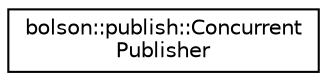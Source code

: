digraph "Graphical Class Hierarchy"
{
 // LATEX_PDF_SIZE
  edge [fontname="Helvetica",fontsize="10",labelfontname="Helvetica",labelfontsize="10"];
  node [fontname="Helvetica",fontsize="10",shape=record];
  rankdir="LR";
  Node0 [label="bolson::publish::Concurrent\lPublisher",height=0.2,width=0.4,color="black", fillcolor="white", style="filled",URL="$structbolson_1_1publish_1_1_concurrent_publisher.html",tooltip="A Pulsar context for functions to operate on."];
}
